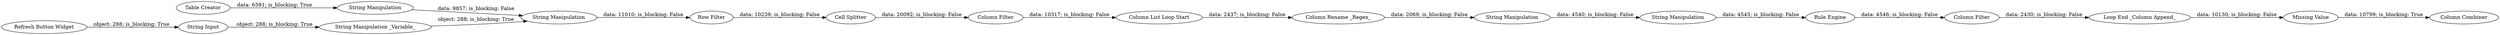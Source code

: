 digraph {
	"8572786070385016981_24" [label="String Manipulation"]
	"8572786070385016981_3" [label="Table Creator"]
	"8572786070385016981_13" [label="Loop End _Column Append_"]
	"8572786070385016981_11" [label="Column Filter"]
	"8572786070385016981_16" [label="Column Filter"]
	"8572786070385016981_1" [label="Refresh Button Widget"]
	"8572786070385016981_5" [label="String Manipulation"]
	"8572786070385016981_9" [label="Cell Splitter"]
	"8572786070385016981_2" [label="String Input"]
	"8572786070385016981_10" [label="Column List Loop Start"]
	"8572786070385016981_14" [label="Column Rename _Regex_"]
	"8572786070385016981_7" [label="Row Filter"]
	"8572786070385016981_12" [label="String Manipulation"]
	"8572786070385016981_4" [label="String Manipulation"]
	"8572786070385016981_25" [label="Column Combiner"]
	"8572786070385016981_6" [label="String Manipulation _Variable_"]
	"8572786070385016981_15" [label="Rule Engine"]
	"8572786070385016981_18" [label="Missing Value"]
	"8572786070385016981_2" -> "8572786070385016981_6" [label="object: 288; is_blocking: True"]
	"8572786070385016981_5" -> "8572786070385016981_4" [label="data: 9857; is_blocking: False"]
	"8572786070385016981_1" -> "8572786070385016981_2" [label="object: 288; is_blocking: True"]
	"8572786070385016981_18" -> "8572786070385016981_25" [label="data: 10799; is_blocking: True"]
	"8572786070385016981_15" -> "8572786070385016981_16" [label="data: 4546; is_blocking: False"]
	"8572786070385016981_24" -> "8572786070385016981_15" [label="data: 4545; is_blocking: False"]
	"8572786070385016981_16" -> "8572786070385016981_13" [label="data: 2430; is_blocking: False"]
	"8572786070385016981_3" -> "8572786070385016981_5" [label="data: 6591; is_blocking: True"]
	"8572786070385016981_4" -> "8572786070385016981_7" [label="data: 11010; is_blocking: False"]
	"8572786070385016981_9" -> "8572786070385016981_11" [label="data: 20092; is_blocking: False"]
	"8572786070385016981_14" -> "8572786070385016981_12" [label="data: 2069; is_blocking: False"]
	"8572786070385016981_7" -> "8572786070385016981_9" [label="data: 10239; is_blocking: False"]
	"8572786070385016981_11" -> "8572786070385016981_10" [label="data: 10317; is_blocking: False"]
	"8572786070385016981_6" -> "8572786070385016981_4" [label="object: 288; is_blocking: True"]
	"8572786070385016981_13" -> "8572786070385016981_18" [label="data: 10130; is_blocking: False"]
	"8572786070385016981_12" -> "8572786070385016981_24" [label="data: 4540; is_blocking: False"]
	"8572786070385016981_10" -> "8572786070385016981_14" [label="data: 2437; is_blocking: False"]
	rankdir=LR
}
